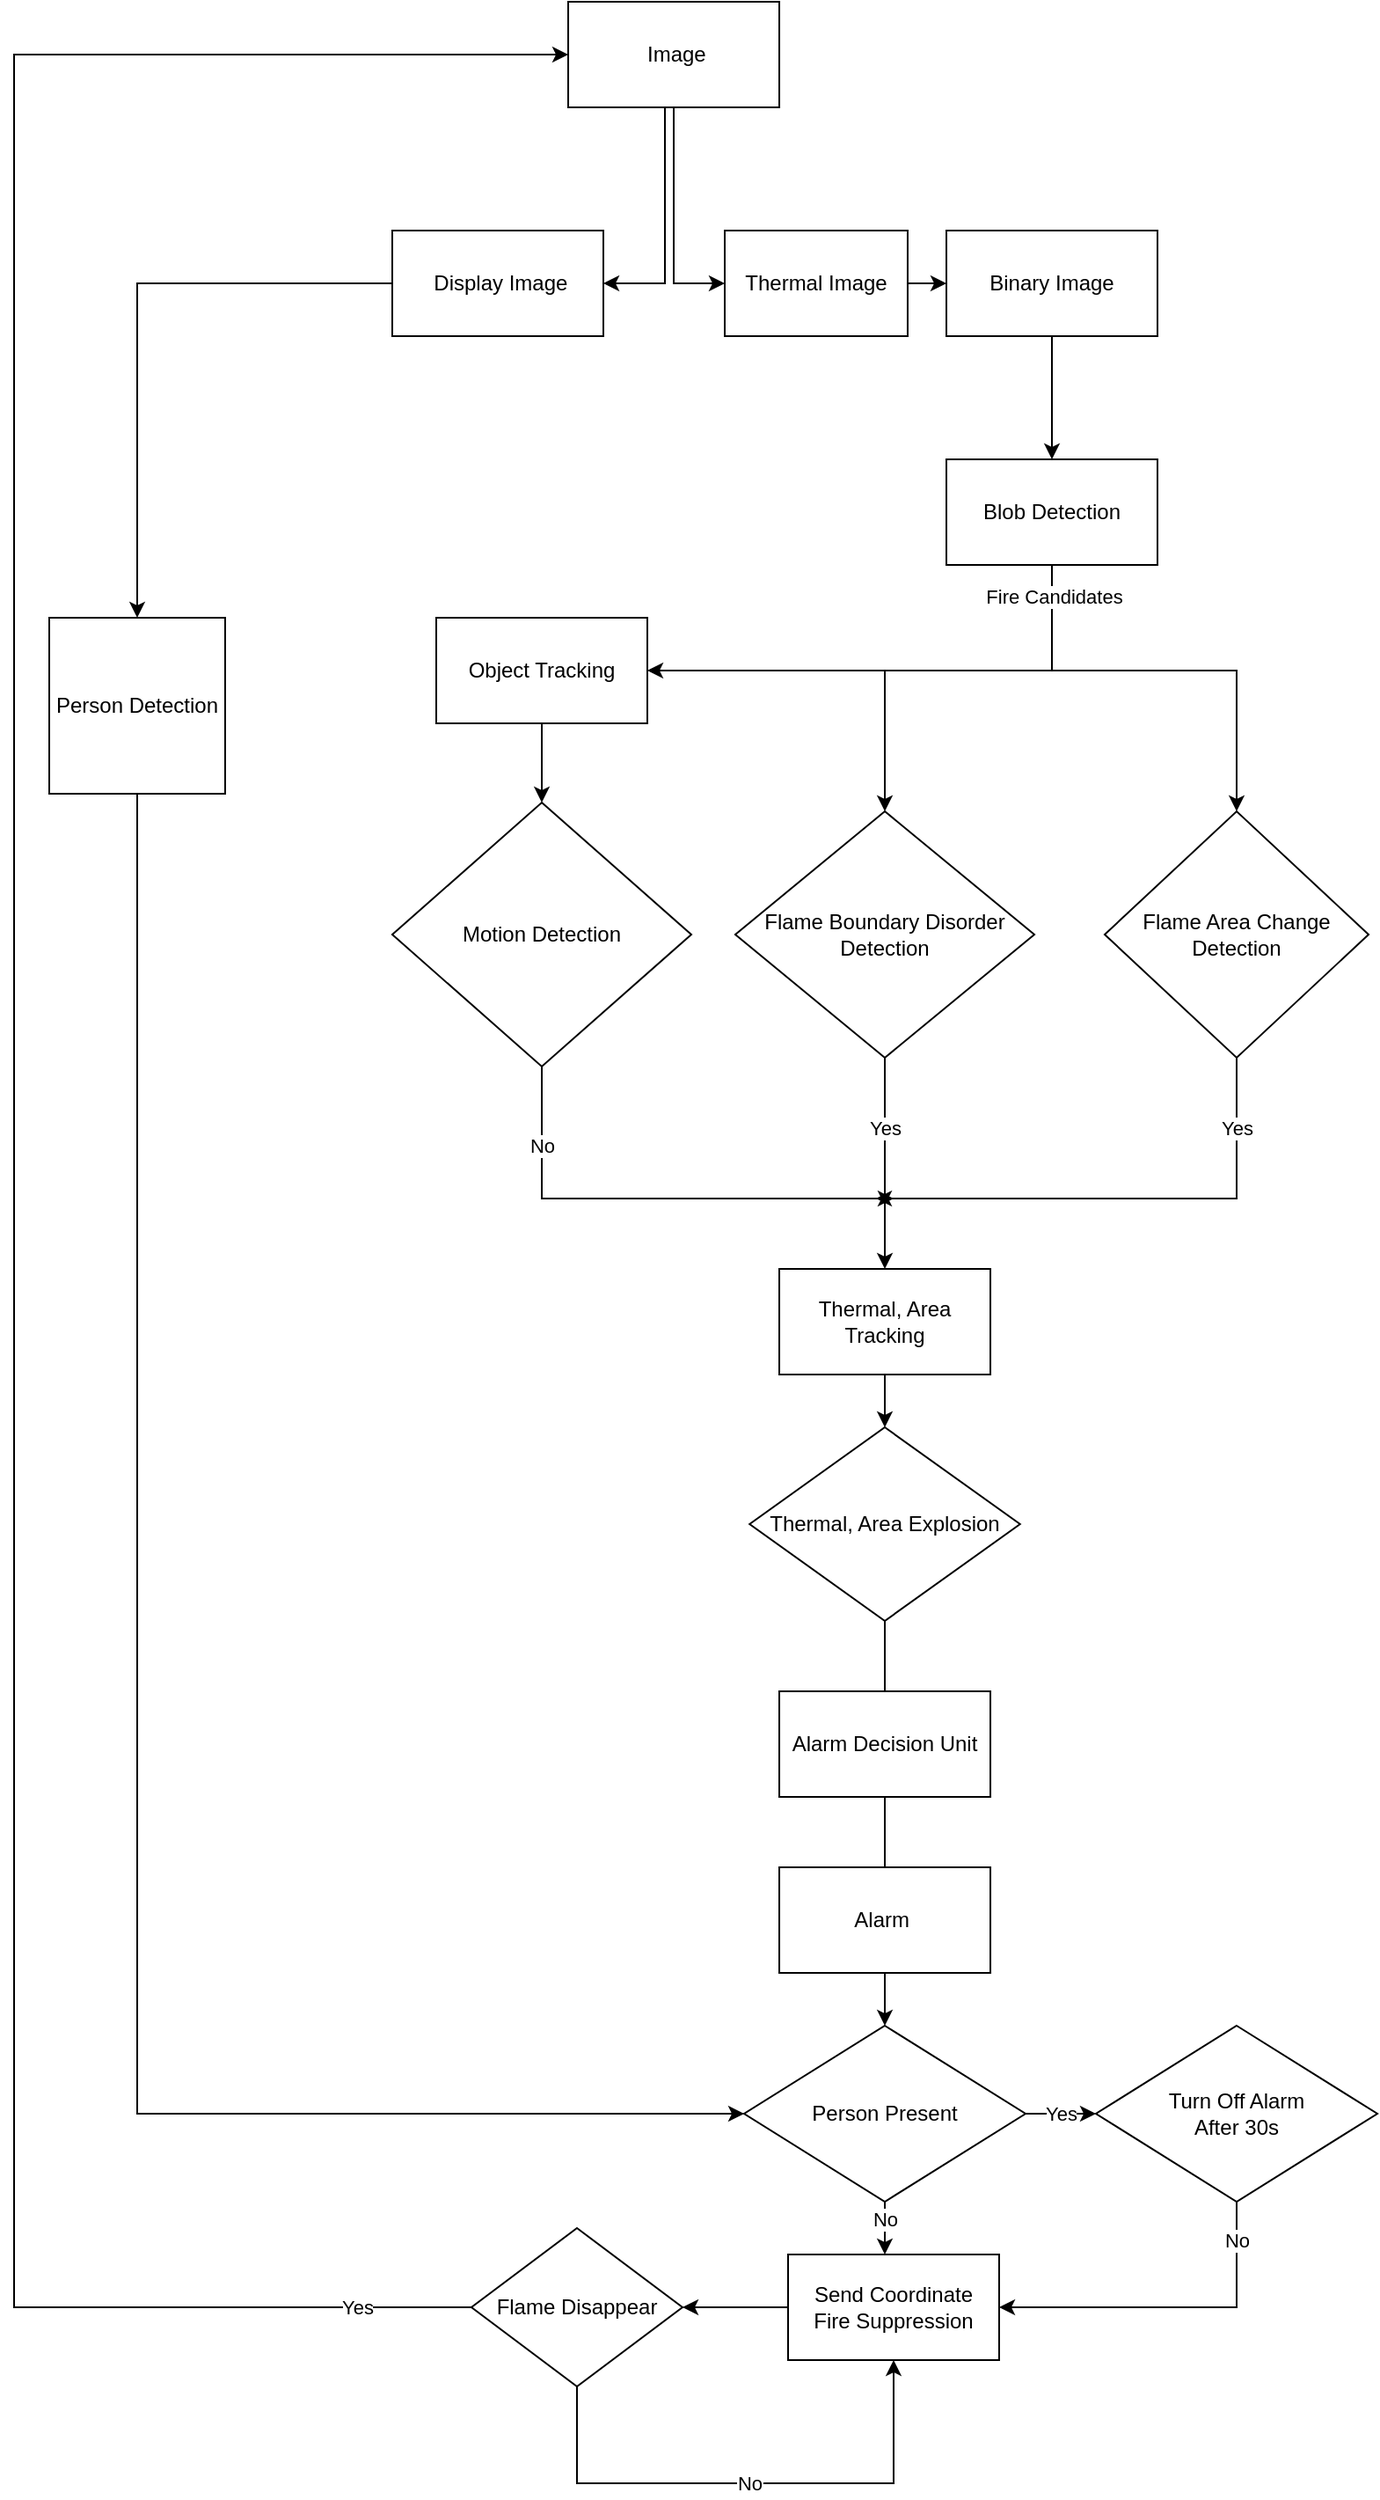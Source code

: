 <mxfile version="14.9.7" type="github">
  <diagram id="XKIl71Al67om60rIOHNz" name="Page-1">
    <mxGraphModel dx="1422" dy="762" grid="1" gridSize="10" guides="1" tooltips="1" connect="1" arrows="1" fold="1" page="1" pageScale="1" pageWidth="827" pageHeight="1169" math="0" shadow="0">
      <root>
        <mxCell id="0" />
        <mxCell id="1" parent="0" />
        <mxCell id="aoDdG5EnQlypUThFeDON-4" style="edgeStyle=orthogonalEdgeStyle;rounded=0;orthogonalLoop=1;jettySize=auto;html=1;entryX=1;entryY=0.5;entryDx=0;entryDy=0;" edge="1" parent="1" source="DNmkQCw8uFb5t1DsJ-0Z-25" target="aoDdG5EnQlypUThFeDON-2">
          <mxGeometry relative="1" as="geometry">
            <Array as="points">
              <mxPoint x="396" y="160" />
            </Array>
          </mxGeometry>
        </mxCell>
        <mxCell id="aoDdG5EnQlypUThFeDON-11" style="edgeStyle=orthogonalEdgeStyle;rounded=0;orthogonalLoop=1;jettySize=auto;html=1;entryX=0;entryY=0.5;entryDx=0;entryDy=0;" edge="1" parent="1" source="DNmkQCw8uFb5t1DsJ-0Z-25" target="aoDdG5EnQlypUThFeDON-6">
          <mxGeometry relative="1" as="geometry" />
        </mxCell>
        <mxCell id="DNmkQCw8uFb5t1DsJ-0Z-25" value="&amp;nbsp;Image" style="rounded=0;whiteSpace=wrap;html=1;" parent="1" vertex="1">
          <mxGeometry x="341.01" width="120" height="60" as="geometry" />
        </mxCell>
        <mxCell id="DNmkQCw8uFb5t1DsJ-0Z-66" value="" style="edgeStyle=orthogonalEdgeStyle;rounded=0;orthogonalLoop=1;jettySize=auto;html=1;entryX=0;entryY=0.5;entryDx=0;entryDy=0;exitX=0.5;exitY=1;exitDx=0;exitDy=0;" parent="1" source="DNmkQCw8uFb5t1DsJ-0Z-75" target="DNmkQCw8uFb5t1DsJ-0Z-70" edge="1">
          <mxGeometry x="-0.879" relative="1" as="geometry">
            <mxPoint x="446" y="1100" as="targetPoint" />
            <mxPoint x="96" y="530" as="sourcePoint" />
            <Array as="points">
              <mxPoint x="96" y="1200" />
            </Array>
            <mxPoint as="offset" />
          </mxGeometry>
        </mxCell>
        <mxCell id="DNmkQCw8uFb5t1DsJ-0Z-37" value="" style="edgeStyle=orthogonalEdgeStyle;rounded=0;orthogonalLoop=1;jettySize=auto;html=1;" parent="1" source="DNmkQCw8uFb5t1DsJ-0Z-34" target="DNmkQCw8uFb5t1DsJ-0Z-36" edge="1">
          <mxGeometry relative="1" as="geometry">
            <Array as="points">
              <mxPoint x="616" y="380" />
            </Array>
          </mxGeometry>
        </mxCell>
        <mxCell id="DNmkQCw8uFb5t1DsJ-0Z-43" style="edgeStyle=orthogonalEdgeStyle;rounded=0;orthogonalLoop=1;jettySize=auto;html=1;entryX=0.5;entryY=0;entryDx=0;entryDy=0;" parent="1" source="DNmkQCw8uFb5t1DsJ-0Z-34" target="DNmkQCw8uFb5t1DsJ-0Z-47" edge="1">
          <mxGeometry relative="1" as="geometry">
            <mxPoint x="526" y="440" as="targetPoint" />
            <Array as="points">
              <mxPoint x="616" y="380" />
              <mxPoint x="521" y="380" />
            </Array>
          </mxGeometry>
        </mxCell>
        <mxCell id="DNmkQCw8uFb5t1DsJ-0Z-45" style="edgeStyle=orthogonalEdgeStyle;rounded=0;orthogonalLoop=1;jettySize=auto;html=1;entryX=0;entryY=0.5;entryDx=0;entryDy=0;" parent="1" source="DNmkQCw8uFb5t1DsJ-0Z-34" target="DNmkQCw8uFb5t1DsJ-0Z-48" edge="1">
          <mxGeometry relative="1" as="geometry">
            <mxPoint x="716" y="440" as="targetPoint" />
            <Array as="points">
              <mxPoint x="616" y="380" />
              <mxPoint x="721" y="380" />
            </Array>
          </mxGeometry>
        </mxCell>
        <mxCell id="DNmkQCw8uFb5t1DsJ-0Z-69" value="Fire Candidates" style="edgeLabel;html=1;align=center;verticalAlign=middle;resizable=0;points=[];" parent="DNmkQCw8uFb5t1DsJ-0Z-45" vertex="1" connectable="0">
          <mxGeometry x="-0.857" y="1" relative="1" as="geometry">
            <mxPoint as="offset" />
          </mxGeometry>
        </mxCell>
        <mxCell id="DNmkQCw8uFb5t1DsJ-0Z-34" value="Blob Detection" style="rounded=0;whiteSpace=wrap;html=1;" parent="1" vertex="1">
          <mxGeometry x="556" y="260" width="120" height="60" as="geometry" />
        </mxCell>
        <mxCell id="DNmkQCw8uFb5t1DsJ-0Z-52" value="" style="edgeStyle=orthogonalEdgeStyle;rounded=0;orthogonalLoop=1;jettySize=auto;html=1;" parent="1" source="DNmkQCw8uFb5t1DsJ-0Z-36" target="DNmkQCw8uFb5t1DsJ-0Z-51" edge="1">
          <mxGeometry relative="1" as="geometry" />
        </mxCell>
        <mxCell id="DNmkQCw8uFb5t1DsJ-0Z-36" value="Object Tracking" style="rounded=0;whiteSpace=wrap;html=1;" parent="1" vertex="1">
          <mxGeometry x="266" y="350" width="120" height="60" as="geometry" />
        </mxCell>
        <mxCell id="DNmkQCw8uFb5t1DsJ-0Z-61" value="Yes" style="edgeStyle=orthogonalEdgeStyle;rounded=0;orthogonalLoop=1;jettySize=auto;html=1;entryX=0.5;entryY=0;entryDx=0;entryDy=0;" parent="1" source="DNmkQCw8uFb5t1DsJ-0Z-47" target="DNmkQCw8uFb5t1DsJ-0Z-56" edge="1">
          <mxGeometry x="-0.333" relative="1" as="geometry">
            <mxPoint x="521" y="710" as="targetPoint" />
            <Array as="points" />
            <mxPoint as="offset" />
          </mxGeometry>
        </mxCell>
        <mxCell id="DNmkQCw8uFb5t1DsJ-0Z-47" value="Flame Boundary Disorder Detection" style="rhombus;whiteSpace=wrap;html=1;" parent="1" vertex="1">
          <mxGeometry x="436.01" y="460" width="170" height="140" as="geometry" />
        </mxCell>
        <mxCell id="DNmkQCw8uFb5t1DsJ-0Z-62" value="Yes" style="edgeStyle=orthogonalEdgeStyle;rounded=0;orthogonalLoop=1;jettySize=auto;html=1;" parent="1" source="DNmkQCw8uFb5t1DsJ-0Z-48" edge="1">
          <mxGeometry x="-0.729" relative="1" as="geometry">
            <mxPoint x="526" y="680" as="targetPoint" />
            <Array as="points">
              <mxPoint x="721" y="680" />
              <mxPoint x="516" y="680" />
            </Array>
            <mxPoint as="offset" />
          </mxGeometry>
        </mxCell>
        <mxCell id="DNmkQCw8uFb5t1DsJ-0Z-48" value="Flame Area Change Detection" style="rhombus;whiteSpace=wrap;html=1;direction=south;" parent="1" vertex="1">
          <mxGeometry x="646" y="460" width="150" height="140" as="geometry" />
        </mxCell>
        <mxCell id="DNmkQCw8uFb5t1DsJ-0Z-63" value="No" style="edgeStyle=orthogonalEdgeStyle;rounded=0;orthogonalLoop=1;jettySize=auto;html=1;" parent="1" source="DNmkQCw8uFb5t1DsJ-0Z-51" edge="1">
          <mxGeometry x="-0.684" relative="1" as="geometry">
            <mxPoint x="516" y="680" as="targetPoint" />
            <Array as="points">
              <mxPoint x="326" y="680" />
              <mxPoint x="526" y="680" />
            </Array>
            <mxPoint as="offset" />
          </mxGeometry>
        </mxCell>
        <mxCell id="DNmkQCw8uFb5t1DsJ-0Z-51" value="Motion Detection" style="rhombus;whiteSpace=wrap;html=1;rounded=0;" parent="1" vertex="1">
          <mxGeometry x="241" y="455" width="170" height="150" as="geometry" />
        </mxCell>
        <mxCell id="DNmkQCw8uFb5t1DsJ-0Z-65" style="edgeStyle=orthogonalEdgeStyle;rounded=0;orthogonalLoop=1;jettySize=auto;html=1;exitX=0.5;exitY=1;exitDx=0;exitDy=0;entryX=0.5;entryY=0;entryDx=0;entryDy=0;" parent="1" source="DNmkQCw8uFb5t1DsJ-0Z-56" target="DNmkQCw8uFb5t1DsJ-0Z-64" edge="1">
          <mxGeometry relative="1" as="geometry" />
        </mxCell>
        <mxCell id="DNmkQCw8uFb5t1DsJ-0Z-56" value="Thermal, Area Tracking" style="rounded=0;whiteSpace=wrap;html=1;" parent="1" vertex="1">
          <mxGeometry x="461.01" y="720" width="120" height="60" as="geometry" />
        </mxCell>
        <mxCell id="DNmkQCw8uFb5t1DsJ-0Z-71" value="" style="edgeStyle=orthogonalEdgeStyle;rounded=0;orthogonalLoop=1;jettySize=auto;html=1;entryX=0.5;entryY=0;entryDx=0;entryDy=0;startArrow=none;" parent="1" source="DNmkQCw8uFb5t1DsJ-0Z-72" target="DNmkQCw8uFb5t1DsJ-0Z-70" edge="1">
          <mxGeometry x="-1" y="-80" relative="1" as="geometry">
            <mxPoint x="80" y="-80" as="offset" />
          </mxGeometry>
        </mxCell>
        <mxCell id="DNmkQCw8uFb5t1DsJ-0Z-64" value="Thermal, Area Explosion" style="rhombus;whiteSpace=wrap;html=1;" parent="1" vertex="1">
          <mxGeometry x="444.13" y="810" width="153.75" height="110" as="geometry" />
        </mxCell>
        <mxCell id="DNmkQCw8uFb5t1DsJ-0Z-76" value="No" style="edgeStyle=orthogonalEdgeStyle;rounded=0;orthogonalLoop=1;jettySize=auto;html=1;exitX=0.5;exitY=1;exitDx=0;exitDy=0;" parent="1" source="DNmkQCw8uFb5t1DsJ-0Z-70" edge="1">
          <mxGeometry x="-0.333" relative="1" as="geometry">
            <mxPoint x="521" y="1280" as="targetPoint" />
            <mxPoint x="515.59" y="1250" as="sourcePoint" />
            <mxPoint as="offset" />
          </mxGeometry>
        </mxCell>
        <mxCell id="DNmkQCw8uFb5t1DsJ-0Z-83" value="Yes" style="edgeStyle=orthogonalEdgeStyle;rounded=0;orthogonalLoop=1;jettySize=auto;html=1;exitX=1;exitY=0.5;exitDx=0;exitDy=0;entryX=0;entryY=0.5;entryDx=0;entryDy=0;" parent="1" source="DNmkQCw8uFb5t1DsJ-0Z-70" target="DNmkQCw8uFb5t1DsJ-0Z-81" edge="1">
          <mxGeometry relative="1" as="geometry">
            <mxPoint x="641" y="1190" as="targetPoint" />
          </mxGeometry>
        </mxCell>
        <mxCell id="DNmkQCw8uFb5t1DsJ-0Z-70" value="Person Present" style="rhombus;whiteSpace=wrap;html=1;" parent="1" vertex="1">
          <mxGeometry x="441.01" y="1150" width="160" height="100" as="geometry" />
        </mxCell>
        <mxCell id="DNmkQCw8uFb5t1DsJ-0Z-72" value="Alarm Decision Unit" style="whiteSpace=wrap;html=1;" parent="1" vertex="1">
          <mxGeometry x="461.01" y="960" width="120" height="60" as="geometry" />
        </mxCell>
        <mxCell id="DNmkQCw8uFb5t1DsJ-0Z-74" value="" style="edgeStyle=orthogonalEdgeStyle;rounded=0;orthogonalLoop=1;jettySize=auto;html=1;entryX=0.5;entryY=0;entryDx=0;entryDy=0;endArrow=none;" parent="1" source="DNmkQCw8uFb5t1DsJ-0Z-64" target="DNmkQCw8uFb5t1DsJ-0Z-72" edge="1">
          <mxGeometry relative="1" as="geometry">
            <mxPoint x="521.01" y="1039.996" as="sourcePoint" />
            <mxPoint x="521.01" y="1200" as="targetPoint" />
          </mxGeometry>
        </mxCell>
        <mxCell id="DNmkQCw8uFb5t1DsJ-0Z-75" value="Person Detection" style="whiteSpace=wrap;html=1;aspect=fixed;" parent="1" vertex="1">
          <mxGeometry x="46" y="350" width="100" height="100" as="geometry" />
        </mxCell>
        <mxCell id="CYrAJQKPBuSz-JgQyzIM-3" value="" style="edgeStyle=orthogonalEdgeStyle;rounded=0;orthogonalLoop=1;jettySize=auto;html=1;" parent="1" source="DNmkQCw8uFb5t1DsJ-0Z-79" target="CYrAJQKPBuSz-JgQyzIM-2" edge="1">
          <mxGeometry relative="1" as="geometry" />
        </mxCell>
        <mxCell id="DNmkQCw8uFb5t1DsJ-0Z-79" value="Send Coordinate&lt;br&gt;Fire Suppression" style="rounded=0;whiteSpace=wrap;html=1;" parent="1" vertex="1">
          <mxGeometry x="466" y="1280" width="120" height="60" as="geometry" />
        </mxCell>
        <mxCell id="DNmkQCw8uFb5t1DsJ-0Z-84" value="No" style="edgeStyle=orthogonalEdgeStyle;rounded=0;orthogonalLoop=1;jettySize=auto;html=1;entryX=1;entryY=0.5;entryDx=0;entryDy=0;" parent="1" target="DNmkQCw8uFb5t1DsJ-0Z-79" edge="1">
          <mxGeometry x="-0.692" relative="1" as="geometry">
            <Array as="points">
              <mxPoint x="721" y="1310" />
            </Array>
            <mxPoint as="offset" />
            <mxPoint x="721" y="1240" as="sourcePoint" />
          </mxGeometry>
        </mxCell>
        <mxCell id="DNmkQCw8uFb5t1DsJ-0Z-81" value="Turn Off Alarm&lt;br&gt;After 30s" style="rhombus;whiteSpace=wrap;html=1;" parent="1" vertex="1">
          <mxGeometry x="641" y="1150" width="160" height="100" as="geometry" />
        </mxCell>
        <mxCell id="CYrAJQKPBuSz-JgQyzIM-1" value="Alarm&amp;nbsp;" style="whiteSpace=wrap;html=1;" parent="1" vertex="1">
          <mxGeometry x="461.01" y="1060" width="120" height="60" as="geometry" />
        </mxCell>
        <mxCell id="CYrAJQKPBuSz-JgQyzIM-4" value="No&lt;br&gt;" style="edgeStyle=orthogonalEdgeStyle;rounded=0;orthogonalLoop=1;jettySize=auto;html=1;exitX=0.5;exitY=1;exitDx=0;exitDy=0;entryX=0.5;entryY=1;entryDx=0;entryDy=0;" parent="1" source="CYrAJQKPBuSz-JgQyzIM-2" target="DNmkQCw8uFb5t1DsJ-0Z-79" edge="1">
          <mxGeometry relative="1" as="geometry">
            <mxPoint x="536" y="1410" as="targetPoint" />
            <Array as="points">
              <mxPoint x="346" y="1410" />
              <mxPoint x="526" y="1410" />
            </Array>
          </mxGeometry>
        </mxCell>
        <mxCell id="CYrAJQKPBuSz-JgQyzIM-5" value="Yes" style="edgeStyle=orthogonalEdgeStyle;rounded=0;orthogonalLoop=1;jettySize=auto;html=1;entryX=0;entryY=0.5;entryDx=0;entryDy=0;" parent="1" source="CYrAJQKPBuSz-JgQyzIM-2" target="DNmkQCw8uFb5t1DsJ-0Z-25" edge="1">
          <mxGeometry x="-0.93" relative="1" as="geometry">
            <mxPoint x="56" y="140" as="targetPoint" />
            <Array as="points">
              <mxPoint x="26" y="1310" />
              <mxPoint x="26" y="30" />
            </Array>
            <mxPoint as="offset" />
          </mxGeometry>
        </mxCell>
        <mxCell id="CYrAJQKPBuSz-JgQyzIM-2" value="Flame Disappear" style="rhombus;whiteSpace=wrap;html=1;rounded=0;" parent="1" vertex="1">
          <mxGeometry x="286" y="1265" width="120" height="90" as="geometry" />
        </mxCell>
        <mxCell id="aoDdG5EnQlypUThFeDON-5" style="edgeStyle=orthogonalEdgeStyle;rounded=0;orthogonalLoop=1;jettySize=auto;html=1;entryX=0.5;entryY=0;entryDx=0;entryDy=0;" edge="1" parent="1" source="aoDdG5EnQlypUThFeDON-2" target="DNmkQCw8uFb5t1DsJ-0Z-75">
          <mxGeometry relative="1" as="geometry" />
        </mxCell>
        <mxCell id="aoDdG5EnQlypUThFeDON-2" value="&amp;nbsp;Display Image" style="rounded=0;whiteSpace=wrap;html=1;" vertex="1" parent="1">
          <mxGeometry x="241" y="130" width="120" height="60" as="geometry" />
        </mxCell>
        <mxCell id="aoDdG5EnQlypUThFeDON-10" value="" style="edgeStyle=orthogonalEdgeStyle;rounded=0;orthogonalLoop=1;jettySize=auto;html=1;" edge="1" parent="1" source="aoDdG5EnQlypUThFeDON-6" target="aoDdG5EnQlypUThFeDON-9">
          <mxGeometry relative="1" as="geometry" />
        </mxCell>
        <mxCell id="aoDdG5EnQlypUThFeDON-6" value="Thermal Image" style="rounded=0;whiteSpace=wrap;html=1;" vertex="1" parent="1">
          <mxGeometry x="430" y="130" width="103.99" height="60" as="geometry" />
        </mxCell>
        <mxCell id="aoDdG5EnQlypUThFeDON-12" style="edgeStyle=orthogonalEdgeStyle;rounded=0;orthogonalLoop=1;jettySize=auto;html=1;entryX=0.5;entryY=0;entryDx=0;entryDy=0;" edge="1" parent="1" source="aoDdG5EnQlypUThFeDON-9" target="DNmkQCw8uFb5t1DsJ-0Z-34">
          <mxGeometry relative="1" as="geometry" />
        </mxCell>
        <mxCell id="aoDdG5EnQlypUThFeDON-9" value="Binary Image" style="whiteSpace=wrap;html=1;rounded=0;" vertex="1" parent="1">
          <mxGeometry x="556.005" y="130" width="120" height="60" as="geometry" />
        </mxCell>
      </root>
    </mxGraphModel>
  </diagram>
</mxfile>
